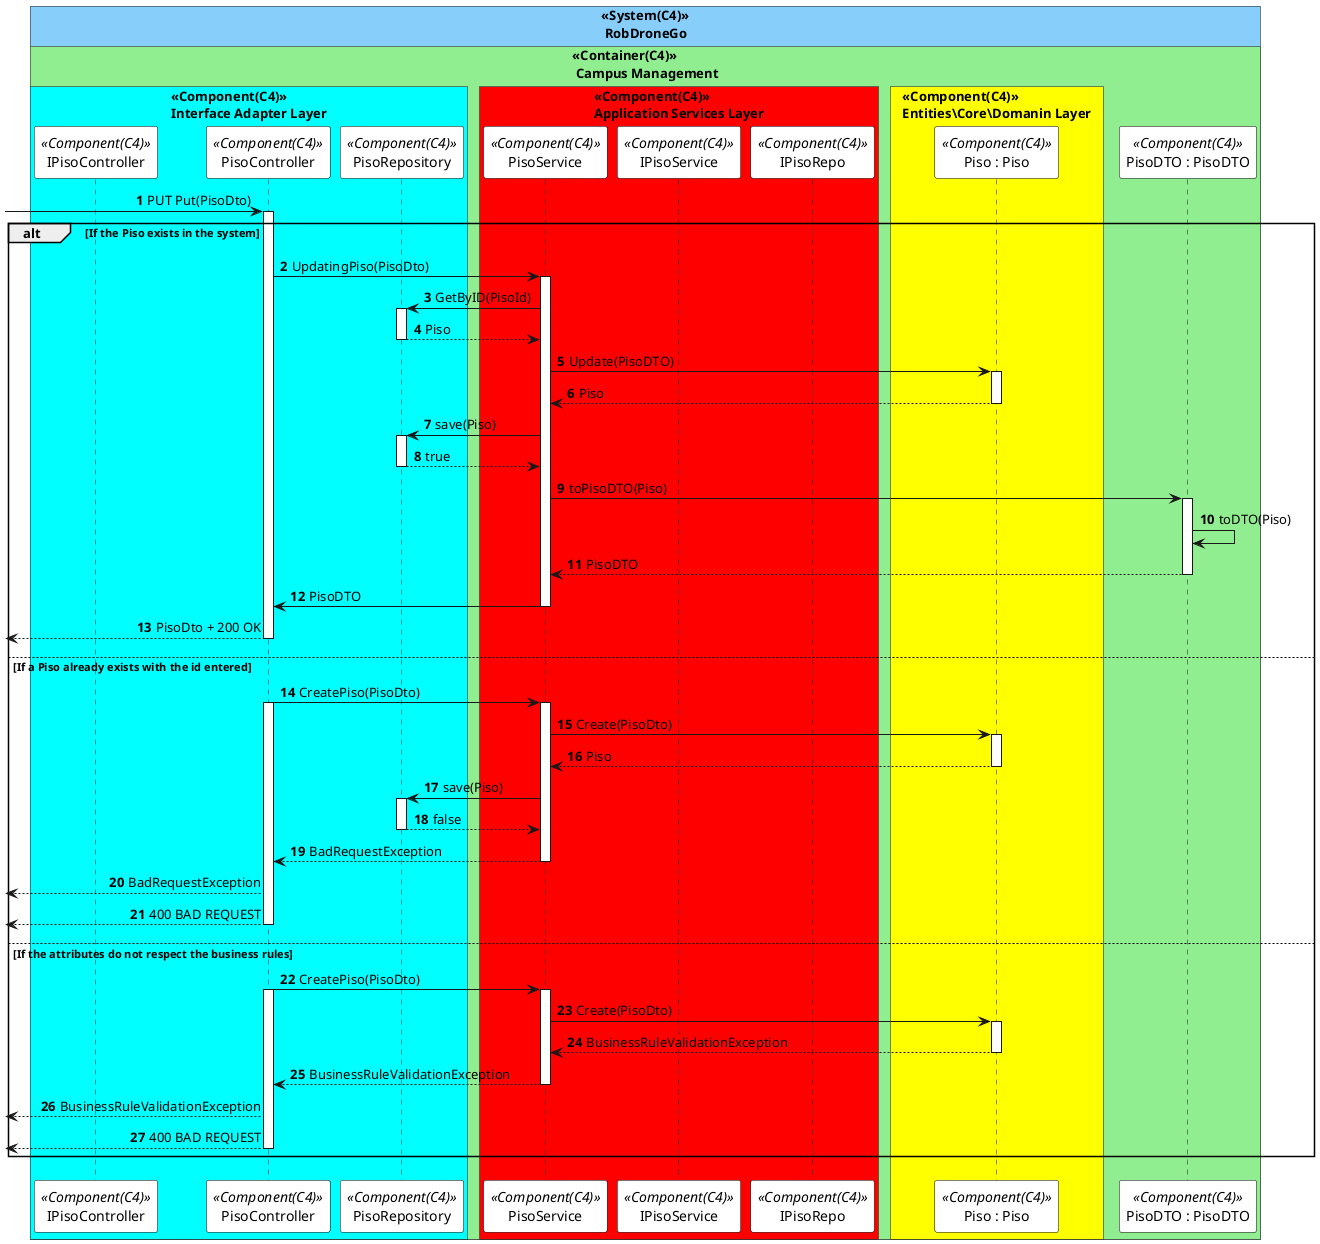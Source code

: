 @startuml updatePisoSD
autonumber

skinparam sequence {
ParticipantBorderColor black
ParticipantBackgroundColor white
}


!pragma teoz true
box "<<System(C4)>>\n RobDroneGo" #LightSkyBlue
    box "<<Container(C4)>>\n Campus Management" #LightGreen

        box "<<Component(C4)>>\nInterface Adapter Layer" #Cyan
            participant IPisoController as  ICTL <<Component(C4)>>
            participant PisoController as  CTL <<Component(C4)>>
            participant PisoRepository as  DR <<Component(C4)>>
        end box
        box "<<Component(C4)>>\nApplication Services Layer" #Red
            participant PisoService as  SV <<Component(C4)>>
            participant IPisoService as  ISV <<Component(C4)>>
            participant IPisoRepo as  IER <<Component(C4)>>
        end box
        box "<<Component(C4)>>\nEntities\Core\Domanin Layer" #Yellow
            participant "Piso : Piso" as  Piso <<Component(C4)>>
        end box
    participant "PisoDTO : PisoDTO" as  DTO <<Component(C4)>>

    end box
end box


 -> CTL: PUT Put(PisoDto)
 activate CTL
alt If the Piso exists in the system


    CTL -> SV : UpdatingPiso(PisoDto)
    activate SV
    

    SV -> DR: GetByID(PisoId)
    activate DR
    DR --> SV: Piso
    deactivate DR

    SV -> Piso : Update(PisoDTO)
    activate Piso
    Piso --> SV : Piso
    deactivate Piso

    SV -> DR : save(Piso)
    activate DR
    DR --> SV : true
     deactivate DR
    SV -> DTO : toPisoDTO(Piso)
    activate DTO
    DTO -> DTO: toDTO(Piso)
    
    DTO --> SV : PisoDTO
    deactivate DTO
    SV -> CTL : PisoDTO
    deactivate SV
     <-- CTL : PisoDto + 200 OK
     deactivate CTL




else If a Piso already exists with the id entered




CTL -> SV : CreatePiso(PisoDto)
activate CTL
activate SV

SV -> Piso : Create(PisoDto)
activate Piso
Piso --> SV : Piso
deactivate Piso

SV -> DR : save(Piso)
activate DR
DR --> SV : false
deactivate DR
SV --> CTL : BadRequestException
deactivate SV
 <-- CTL : BadRequestException


 <-- CTL: 400 BAD REQUEST
deactivate CTL




else If the attributes do not respect the business rules


CTL -> SV : CreatePiso(PisoDto)
activate CTL
activate SV

SV -> Piso : Create(PisoDto)
activate Piso
Piso --> SV : BusinessRuleValidationException
deactivate Piso

SV --> CTL : BusinessRuleValidationException
deactivate SV
 <-- CTL : BusinessRuleValidationException

 <-- CTL: 400 BAD REQUEST
deactivate CTL


end

@enduml